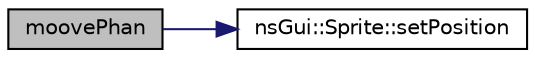 digraph "moovePhan"
{
 // LATEX_PDF_SIZE
  edge [fontname="Helvetica",fontsize="10",labelfontname="Helvetica",labelfontsize="10"];
  node [fontname="Helvetica",fontsize="10",shape=record];
  rankdir="LR";
  Node1 [label="moovePhan",height=0.2,width=0.4,color="black", fillcolor="grey75", style="filled", fontcolor="black",tooltip="Déplacement d'un phantom en valeur réel."];
  Node1 -> Node2 [color="midnightblue",fontsize="10",style="solid",fontname="Helvetica"];
  Node2 [label="nsGui::Sprite::setPosition",height=0.2,width=0.4,color="black", fillcolor="white", style="filled",URL="$classns_gui_1_1_sprite.html#a4c695910c46504d1e8d47b838394a48e",tooltip="Définit la nouvelle position du sprite."];
}
